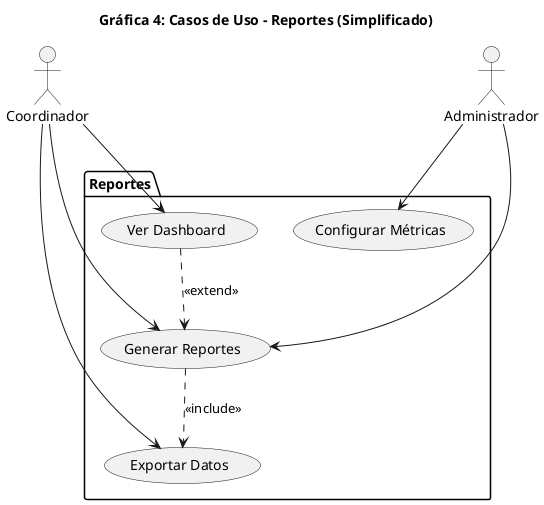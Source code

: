 @startuml reportes-simple
title Gráfica 4: Casos de Uso - Reportes (Simplificado)

actor "Coordinador" as C
actor "Administrador" as A

package "Reportes" {
  usecase "Generar Reportes" as UC1
  usecase "Ver Dashboard" as UC2
  usecase "Exportar Datos" as UC3
  usecase "Configurar Métricas" as UC4
}

C --> UC1
C --> UC2
C --> UC3

A --> UC4
A --> UC1

UC1 ..> UC3 : <<include>>
UC2 ..> UC1 : <<extend>>

@enduml